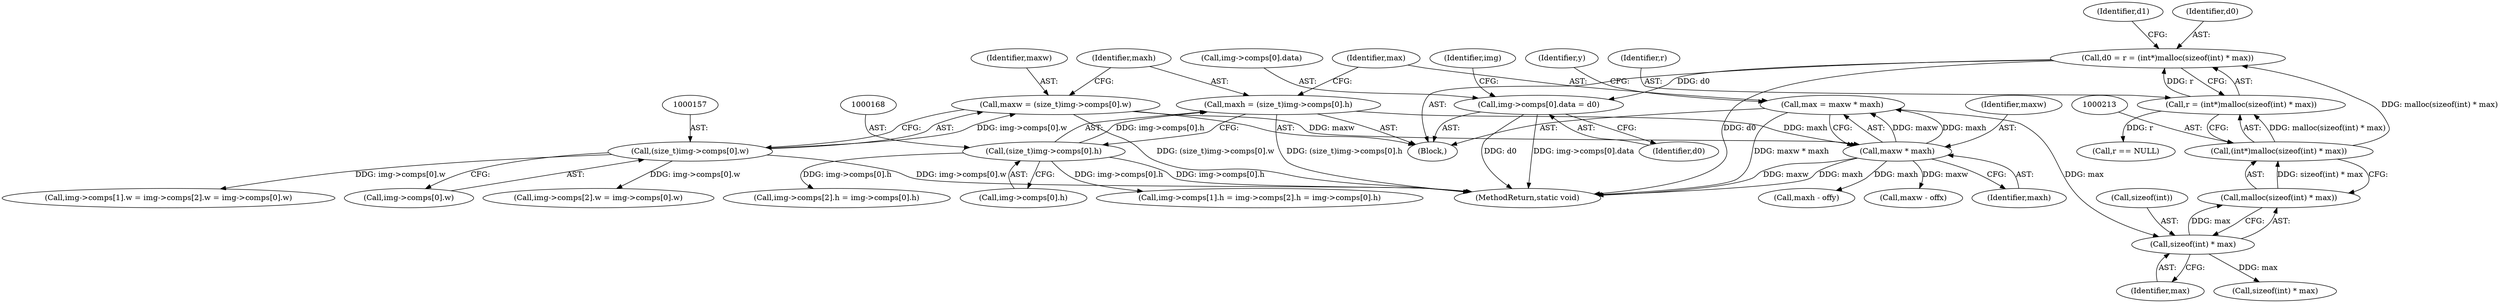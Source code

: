 digraph "0_openjpeg_15f081c89650dccee4aa4ae66f614c3fdb268767_0@array" {
"1000644" [label="(Call,img->comps[0].data = d0)"];
"1000208" [label="(Call,d0 = r = (int*)malloc(sizeof(int) * max))"];
"1000210" [label="(Call,r = (int*)malloc(sizeof(int) * max))"];
"1000212" [label="(Call,(int*)malloc(sizeof(int) * max))"];
"1000214" [label="(Call,malloc(sizeof(int) * max))"];
"1000215" [label="(Call,sizeof(int) * max)"];
"1000176" [label="(Call,max = maxw * maxh)"];
"1000178" [label="(Call,maxw * maxh)"];
"1000154" [label="(Call,maxw = (size_t)img->comps[0].w)"];
"1000156" [label="(Call,(size_t)img->comps[0].w)"];
"1000165" [label="(Call,maxh = (size_t)img->comps[0].h)"];
"1000167" [label="(Call,(size_t)img->comps[0].h)"];
"1000695" [label="(Call,img->comps[2].w = img->comps[0].w)"];
"1000214" [label="(Call,malloc(sizeof(int) * max))"];
"1000176" [label="(Call,max = maxw * maxh)"];
"1000211" [label="(Identifier,r)"];
"1000167" [label="(Call,(size_t)img->comps[0].h)"];
"1000652" [label="(Identifier,d0)"];
"1000156" [label="(Call,(size_t)img->comps[0].w)"];
"1000687" [label="(Call,img->comps[1].w = img->comps[2].w = img->comps[0].w)"];
"1000208" [label="(Call,d0 = r = (int*)malloc(sizeof(int) * max))"];
"1000165" [label="(Call,maxh = (size_t)img->comps[0].h)"];
"1000718" [label="(Call,img->comps[2].h = img->comps[0].h)"];
"1000710" [label="(Call,img->comps[1].h = img->comps[2].h = img->comps[0].h)"];
"1000644" [label="(Call,img->comps[0].data = d0)"];
"1000180" [label="(Identifier,maxh)"];
"1000177" [label="(Identifier,max)"];
"1000657" [label="(Identifier,img)"];
"1000178" [label="(Call,maxw * maxh)"];
"1000243" [label="(Call,r == NULL)"];
"1000210" [label="(Call,r = (int*)malloc(sizeof(int) * max))"];
"1000212" [label="(Call,(int*)malloc(sizeof(int) * max))"];
"1000218" [label="(Identifier,max)"];
"1000105" [label="(Block,)"];
"1000216" [label="(Call,sizeof(int))"];
"1000182" [label="(Identifier,y)"];
"1000275" [label="(Call,maxh - offy)"];
"1000166" [label="(Identifier,maxh)"];
"1000645" [label="(Call,img->comps[0].data)"];
"1000155" [label="(Identifier,maxw)"];
"1000263" [label="(Call,maxw - offx)"];
"1000158" [label="(Call,img->comps[0].w)"];
"1000220" [label="(Identifier,d1)"];
"1000179" [label="(Identifier,maxw)"];
"1000792" [label="(MethodReturn,static void)"];
"1000226" [label="(Call,sizeof(int) * max)"];
"1000209" [label="(Identifier,d0)"];
"1000169" [label="(Call,img->comps[0].h)"];
"1000154" [label="(Call,maxw = (size_t)img->comps[0].w)"];
"1000215" [label="(Call,sizeof(int) * max)"];
"1000644" -> "1000105"  [label="AST: "];
"1000644" -> "1000652"  [label="CFG: "];
"1000645" -> "1000644"  [label="AST: "];
"1000652" -> "1000644"  [label="AST: "];
"1000657" -> "1000644"  [label="CFG: "];
"1000644" -> "1000792"  [label="DDG: d0"];
"1000644" -> "1000792"  [label="DDG: img->comps[0].data"];
"1000208" -> "1000644"  [label="DDG: d0"];
"1000208" -> "1000105"  [label="AST: "];
"1000208" -> "1000210"  [label="CFG: "];
"1000209" -> "1000208"  [label="AST: "];
"1000210" -> "1000208"  [label="AST: "];
"1000220" -> "1000208"  [label="CFG: "];
"1000208" -> "1000792"  [label="DDG: d0"];
"1000210" -> "1000208"  [label="DDG: r"];
"1000212" -> "1000208"  [label="DDG: malloc(sizeof(int) * max)"];
"1000210" -> "1000212"  [label="CFG: "];
"1000211" -> "1000210"  [label="AST: "];
"1000212" -> "1000210"  [label="AST: "];
"1000212" -> "1000210"  [label="DDG: malloc(sizeof(int) * max)"];
"1000210" -> "1000243"  [label="DDG: r"];
"1000212" -> "1000214"  [label="CFG: "];
"1000213" -> "1000212"  [label="AST: "];
"1000214" -> "1000212"  [label="AST: "];
"1000214" -> "1000212"  [label="DDG: sizeof(int) * max"];
"1000214" -> "1000215"  [label="CFG: "];
"1000215" -> "1000214"  [label="AST: "];
"1000215" -> "1000214"  [label="DDG: max"];
"1000215" -> "1000218"  [label="CFG: "];
"1000216" -> "1000215"  [label="AST: "];
"1000218" -> "1000215"  [label="AST: "];
"1000176" -> "1000215"  [label="DDG: max"];
"1000215" -> "1000226"  [label="DDG: max"];
"1000176" -> "1000105"  [label="AST: "];
"1000176" -> "1000178"  [label="CFG: "];
"1000177" -> "1000176"  [label="AST: "];
"1000178" -> "1000176"  [label="AST: "];
"1000182" -> "1000176"  [label="CFG: "];
"1000176" -> "1000792"  [label="DDG: maxw * maxh"];
"1000178" -> "1000176"  [label="DDG: maxw"];
"1000178" -> "1000176"  [label="DDG: maxh"];
"1000178" -> "1000180"  [label="CFG: "];
"1000179" -> "1000178"  [label="AST: "];
"1000180" -> "1000178"  [label="AST: "];
"1000178" -> "1000792"  [label="DDG: maxw"];
"1000178" -> "1000792"  [label="DDG: maxh"];
"1000154" -> "1000178"  [label="DDG: maxw"];
"1000165" -> "1000178"  [label="DDG: maxh"];
"1000178" -> "1000263"  [label="DDG: maxw"];
"1000178" -> "1000275"  [label="DDG: maxh"];
"1000154" -> "1000105"  [label="AST: "];
"1000154" -> "1000156"  [label="CFG: "];
"1000155" -> "1000154"  [label="AST: "];
"1000156" -> "1000154"  [label="AST: "];
"1000166" -> "1000154"  [label="CFG: "];
"1000154" -> "1000792"  [label="DDG: (size_t)img->comps[0].w"];
"1000156" -> "1000154"  [label="DDG: img->comps[0].w"];
"1000156" -> "1000158"  [label="CFG: "];
"1000157" -> "1000156"  [label="AST: "];
"1000158" -> "1000156"  [label="AST: "];
"1000156" -> "1000792"  [label="DDG: img->comps[0].w"];
"1000156" -> "1000687"  [label="DDG: img->comps[0].w"];
"1000156" -> "1000695"  [label="DDG: img->comps[0].w"];
"1000165" -> "1000105"  [label="AST: "];
"1000165" -> "1000167"  [label="CFG: "];
"1000166" -> "1000165"  [label="AST: "];
"1000167" -> "1000165"  [label="AST: "];
"1000177" -> "1000165"  [label="CFG: "];
"1000165" -> "1000792"  [label="DDG: (size_t)img->comps[0].h"];
"1000167" -> "1000165"  [label="DDG: img->comps[0].h"];
"1000167" -> "1000169"  [label="CFG: "];
"1000168" -> "1000167"  [label="AST: "];
"1000169" -> "1000167"  [label="AST: "];
"1000167" -> "1000792"  [label="DDG: img->comps[0].h"];
"1000167" -> "1000710"  [label="DDG: img->comps[0].h"];
"1000167" -> "1000718"  [label="DDG: img->comps[0].h"];
}

